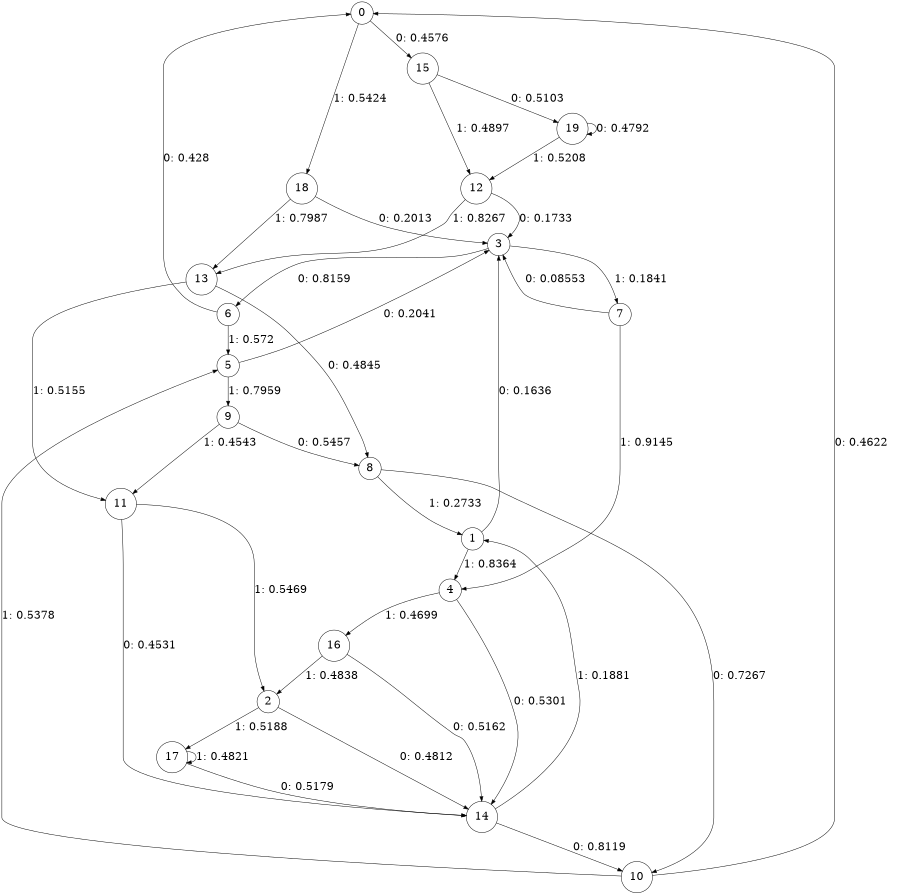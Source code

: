 digraph "ch32concat_phase3_L5" {
size = "6,8.5";
ratio = "fill";
node [shape = circle];
node [fontsize = 24];
edge [fontsize = 24];
0 -> 15 [label = "0: 0.4576   "];
0 -> 18 [label = "1: 0.5424   "];
1 -> 3 [label = "0: 0.1636   "];
1 -> 4 [label = "1: 0.8364   "];
2 -> 14 [label = "0: 0.4812   "];
2 -> 17 [label = "1: 0.5188   "];
3 -> 6 [label = "0: 0.8159   "];
3 -> 7 [label = "1: 0.1841   "];
4 -> 14 [label = "0: 0.5301   "];
4 -> 16 [label = "1: 0.4699   "];
5 -> 3 [label = "0: 0.2041   "];
5 -> 9 [label = "1: 0.7959   "];
6 -> 0 [label = "0: 0.428    "];
6 -> 5 [label = "1: 0.572    "];
7 -> 3 [label = "0: 0.08553  "];
7 -> 4 [label = "1: 0.9145   "];
8 -> 10 [label = "0: 0.7267   "];
8 -> 1 [label = "1: 0.2733   "];
9 -> 8 [label = "0: 0.5457   "];
9 -> 11 [label = "1: 0.4543   "];
10 -> 0 [label = "0: 0.4622   "];
10 -> 5 [label = "1: 0.5378   "];
11 -> 14 [label = "0: 0.4531   "];
11 -> 2 [label = "1: 0.5469   "];
12 -> 3 [label = "0: 0.1733   "];
12 -> 13 [label = "1: 0.8267   "];
13 -> 8 [label = "0: 0.4845   "];
13 -> 11 [label = "1: 0.5155   "];
14 -> 10 [label = "0: 0.8119   "];
14 -> 1 [label = "1: 0.1881   "];
15 -> 19 [label = "0: 0.5103   "];
15 -> 12 [label = "1: 0.4897   "];
16 -> 14 [label = "0: 0.5162   "];
16 -> 2 [label = "1: 0.4838   "];
17 -> 14 [label = "0: 0.5179   "];
17 -> 17 [label = "1: 0.4821   "];
18 -> 3 [label = "0: 0.2013   "];
18 -> 13 [label = "1: 0.7987   "];
19 -> 19 [label = "0: 0.4792   "];
19 -> 12 [label = "1: 0.5208   "];
}